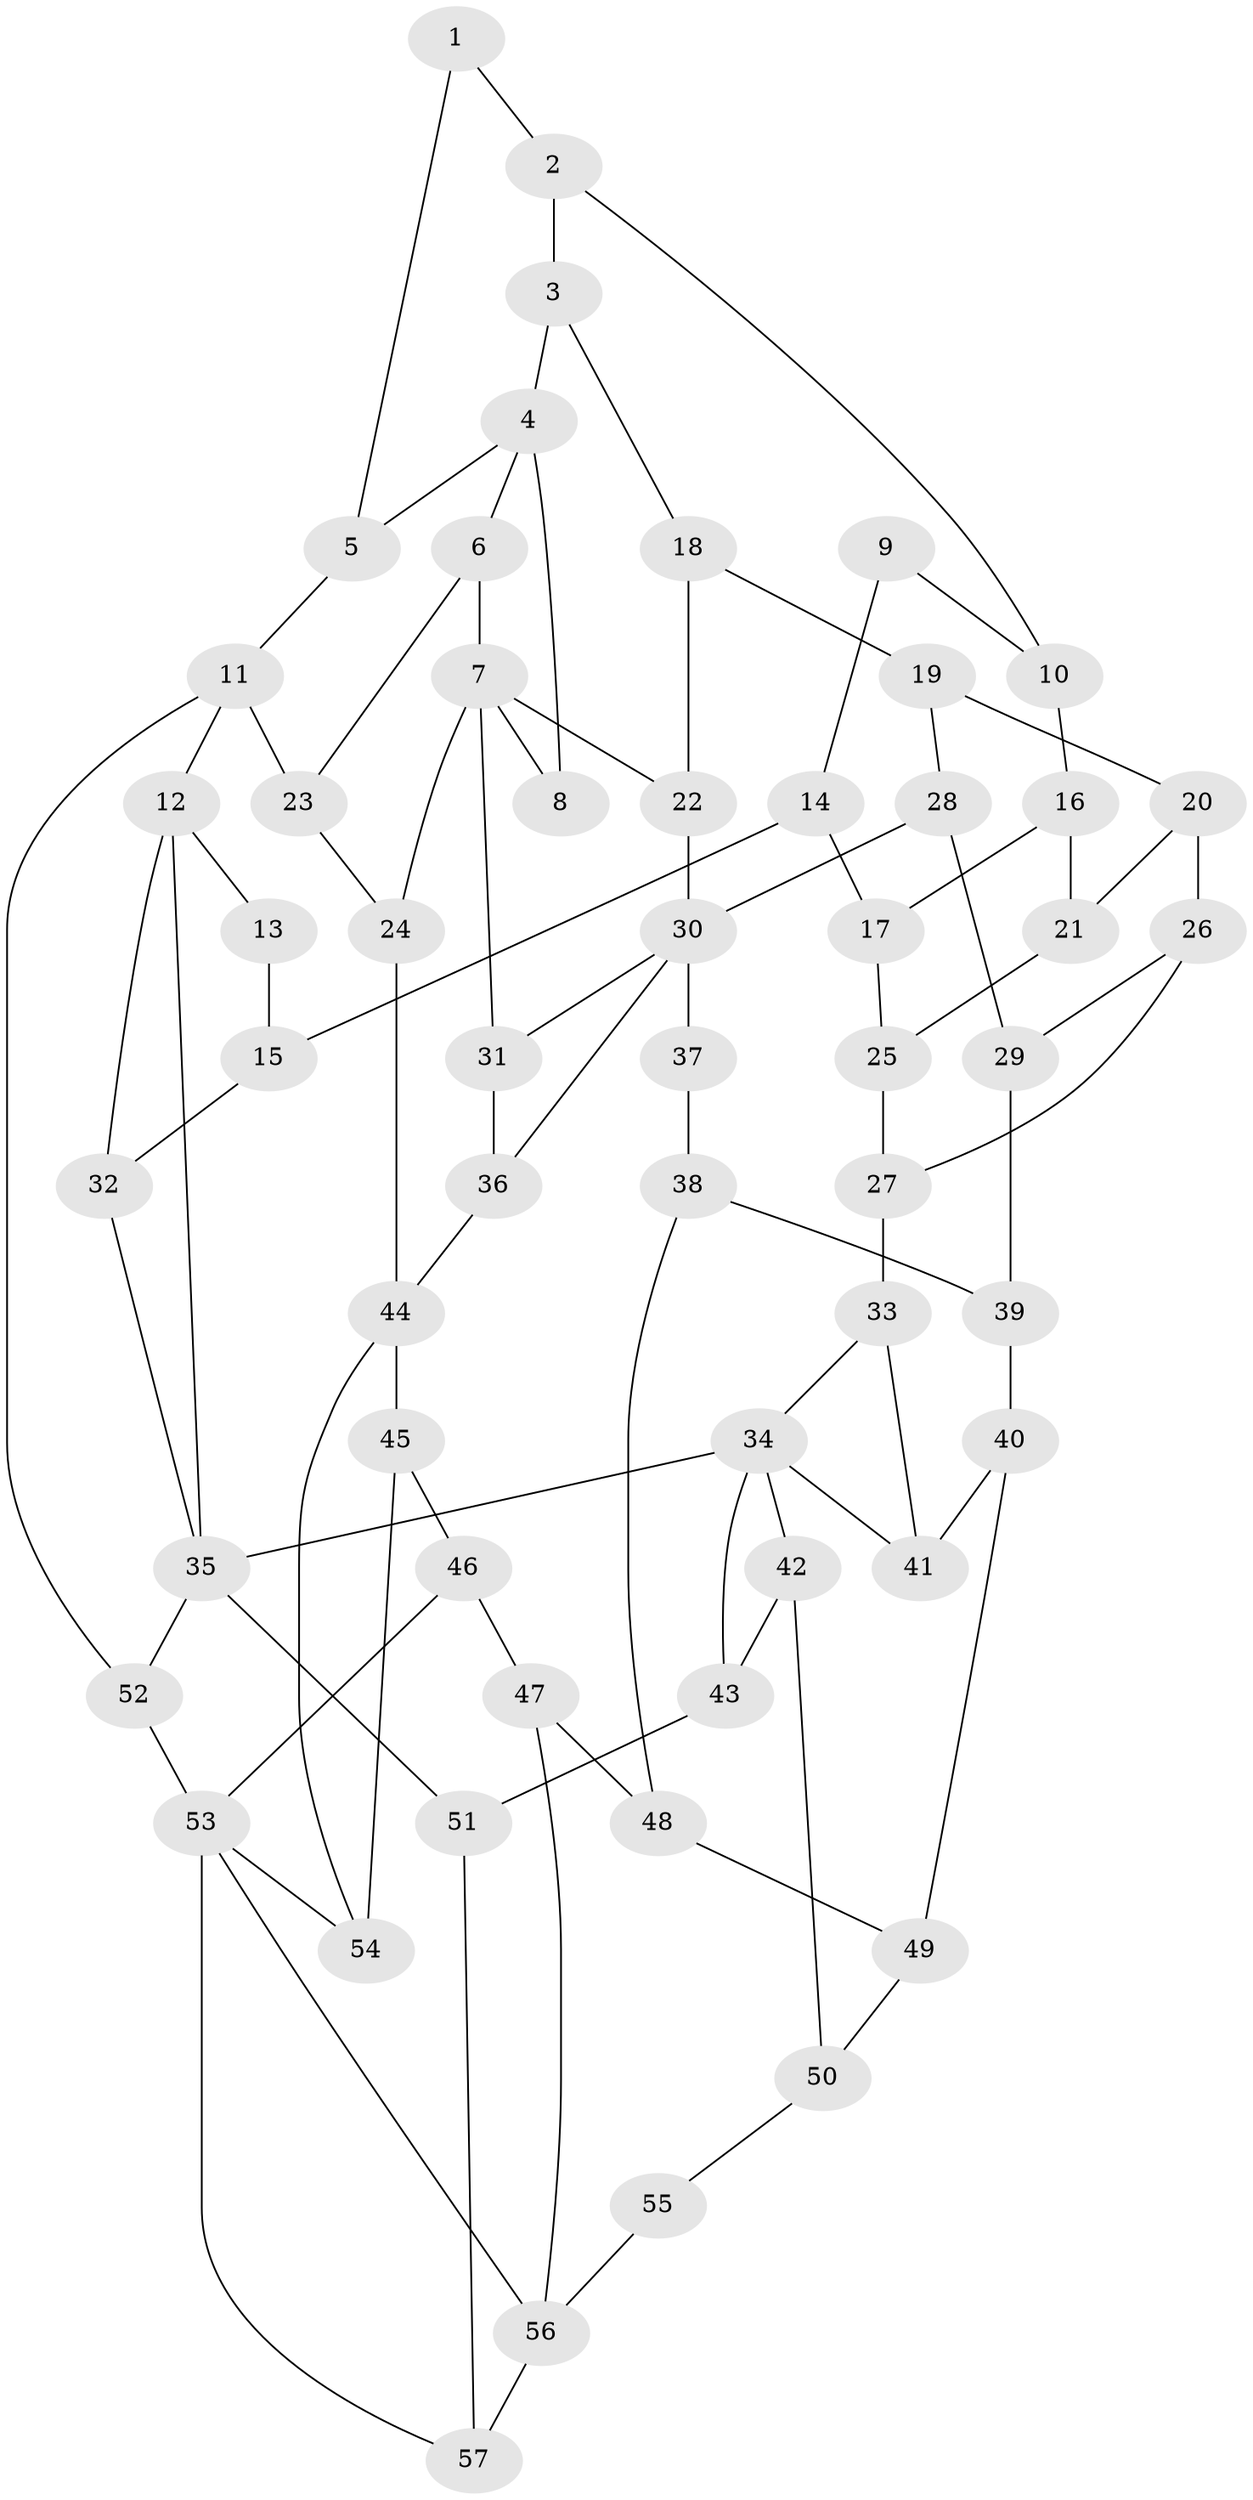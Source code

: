 // original degree distribution, {4: 0.225, 5: 0.5125, 3: 0.0375, 6: 0.225}
// Generated by graph-tools (version 1.1) at 2025/54/03/04/25 22:54:42]
// undirected, 57 vertices, 90 edges
graph export_dot {
  node [color=gray90,style=filled];
  1;
  2;
  3;
  4;
  5;
  6;
  7;
  8;
  9;
  10;
  11;
  12;
  13;
  14;
  15;
  16;
  17;
  18;
  19;
  20;
  21;
  22;
  23;
  24;
  25;
  26;
  27;
  28;
  29;
  30;
  31;
  32;
  33;
  34;
  35;
  36;
  37;
  38;
  39;
  40;
  41;
  42;
  43;
  44;
  45;
  46;
  47;
  48;
  49;
  50;
  51;
  52;
  53;
  54;
  55;
  56;
  57;
  1 -- 2 [weight=1.0];
  1 -- 5 [weight=1.0];
  2 -- 3 [weight=1.0];
  2 -- 10 [weight=1.0];
  3 -- 4 [weight=1.0];
  3 -- 18 [weight=1.0];
  4 -- 5 [weight=1.0];
  4 -- 6 [weight=1.0];
  4 -- 8 [weight=1.0];
  5 -- 11 [weight=1.0];
  6 -- 7 [weight=1.0];
  6 -- 23 [weight=1.0];
  7 -- 8 [weight=2.0];
  7 -- 22 [weight=1.0];
  7 -- 24 [weight=1.0];
  7 -- 31 [weight=1.0];
  9 -- 10 [weight=1.0];
  9 -- 14 [weight=1.0];
  10 -- 16 [weight=1.0];
  11 -- 12 [weight=1.0];
  11 -- 23 [weight=1.0];
  11 -- 52 [weight=1.0];
  12 -- 13 [weight=1.0];
  12 -- 32 [weight=1.0];
  12 -- 35 [weight=1.0];
  13 -- 15 [weight=1.0];
  14 -- 15 [weight=1.0];
  14 -- 17 [weight=1.0];
  15 -- 32 [weight=1.0];
  16 -- 17 [weight=1.0];
  16 -- 21 [weight=1.0];
  17 -- 25 [weight=1.0];
  18 -- 19 [weight=1.0];
  18 -- 22 [weight=1.0];
  19 -- 20 [weight=1.0];
  19 -- 28 [weight=1.0];
  20 -- 21 [weight=1.0];
  20 -- 26 [weight=1.0];
  21 -- 25 [weight=1.0];
  22 -- 30 [weight=1.0];
  23 -- 24 [weight=1.0];
  24 -- 44 [weight=1.0];
  25 -- 27 [weight=1.0];
  26 -- 27 [weight=1.0];
  26 -- 29 [weight=1.0];
  27 -- 33 [weight=1.0];
  28 -- 29 [weight=1.0];
  28 -- 30 [weight=1.0];
  29 -- 39 [weight=1.0];
  30 -- 31 [weight=1.0];
  30 -- 36 [weight=1.0];
  30 -- 37 [weight=2.0];
  31 -- 36 [weight=1.0];
  32 -- 35 [weight=1.0];
  33 -- 34 [weight=1.0];
  33 -- 41 [weight=1.0];
  34 -- 35 [weight=2.0];
  34 -- 41 [weight=1.0];
  34 -- 42 [weight=1.0];
  34 -- 43 [weight=1.0];
  35 -- 51 [weight=1.0];
  35 -- 52 [weight=1.0];
  36 -- 44 [weight=1.0];
  37 -- 38 [weight=1.0];
  38 -- 39 [weight=1.0];
  38 -- 48 [weight=1.0];
  39 -- 40 [weight=1.0];
  40 -- 41 [weight=1.0];
  40 -- 49 [weight=1.0];
  42 -- 43 [weight=1.0];
  42 -- 50 [weight=1.0];
  43 -- 51 [weight=1.0];
  44 -- 45 [weight=1.0];
  44 -- 54 [weight=1.0];
  45 -- 46 [weight=1.0];
  45 -- 54 [weight=1.0];
  46 -- 47 [weight=1.0];
  46 -- 53 [weight=1.0];
  47 -- 48 [weight=1.0];
  47 -- 56 [weight=1.0];
  48 -- 49 [weight=1.0];
  49 -- 50 [weight=1.0];
  50 -- 55 [weight=1.0];
  51 -- 57 [weight=1.0];
  52 -- 53 [weight=2.0];
  53 -- 54 [weight=1.0];
  53 -- 56 [weight=1.0];
  53 -- 57 [weight=1.0];
  55 -- 56 [weight=2.0];
  56 -- 57 [weight=2.0];
}
